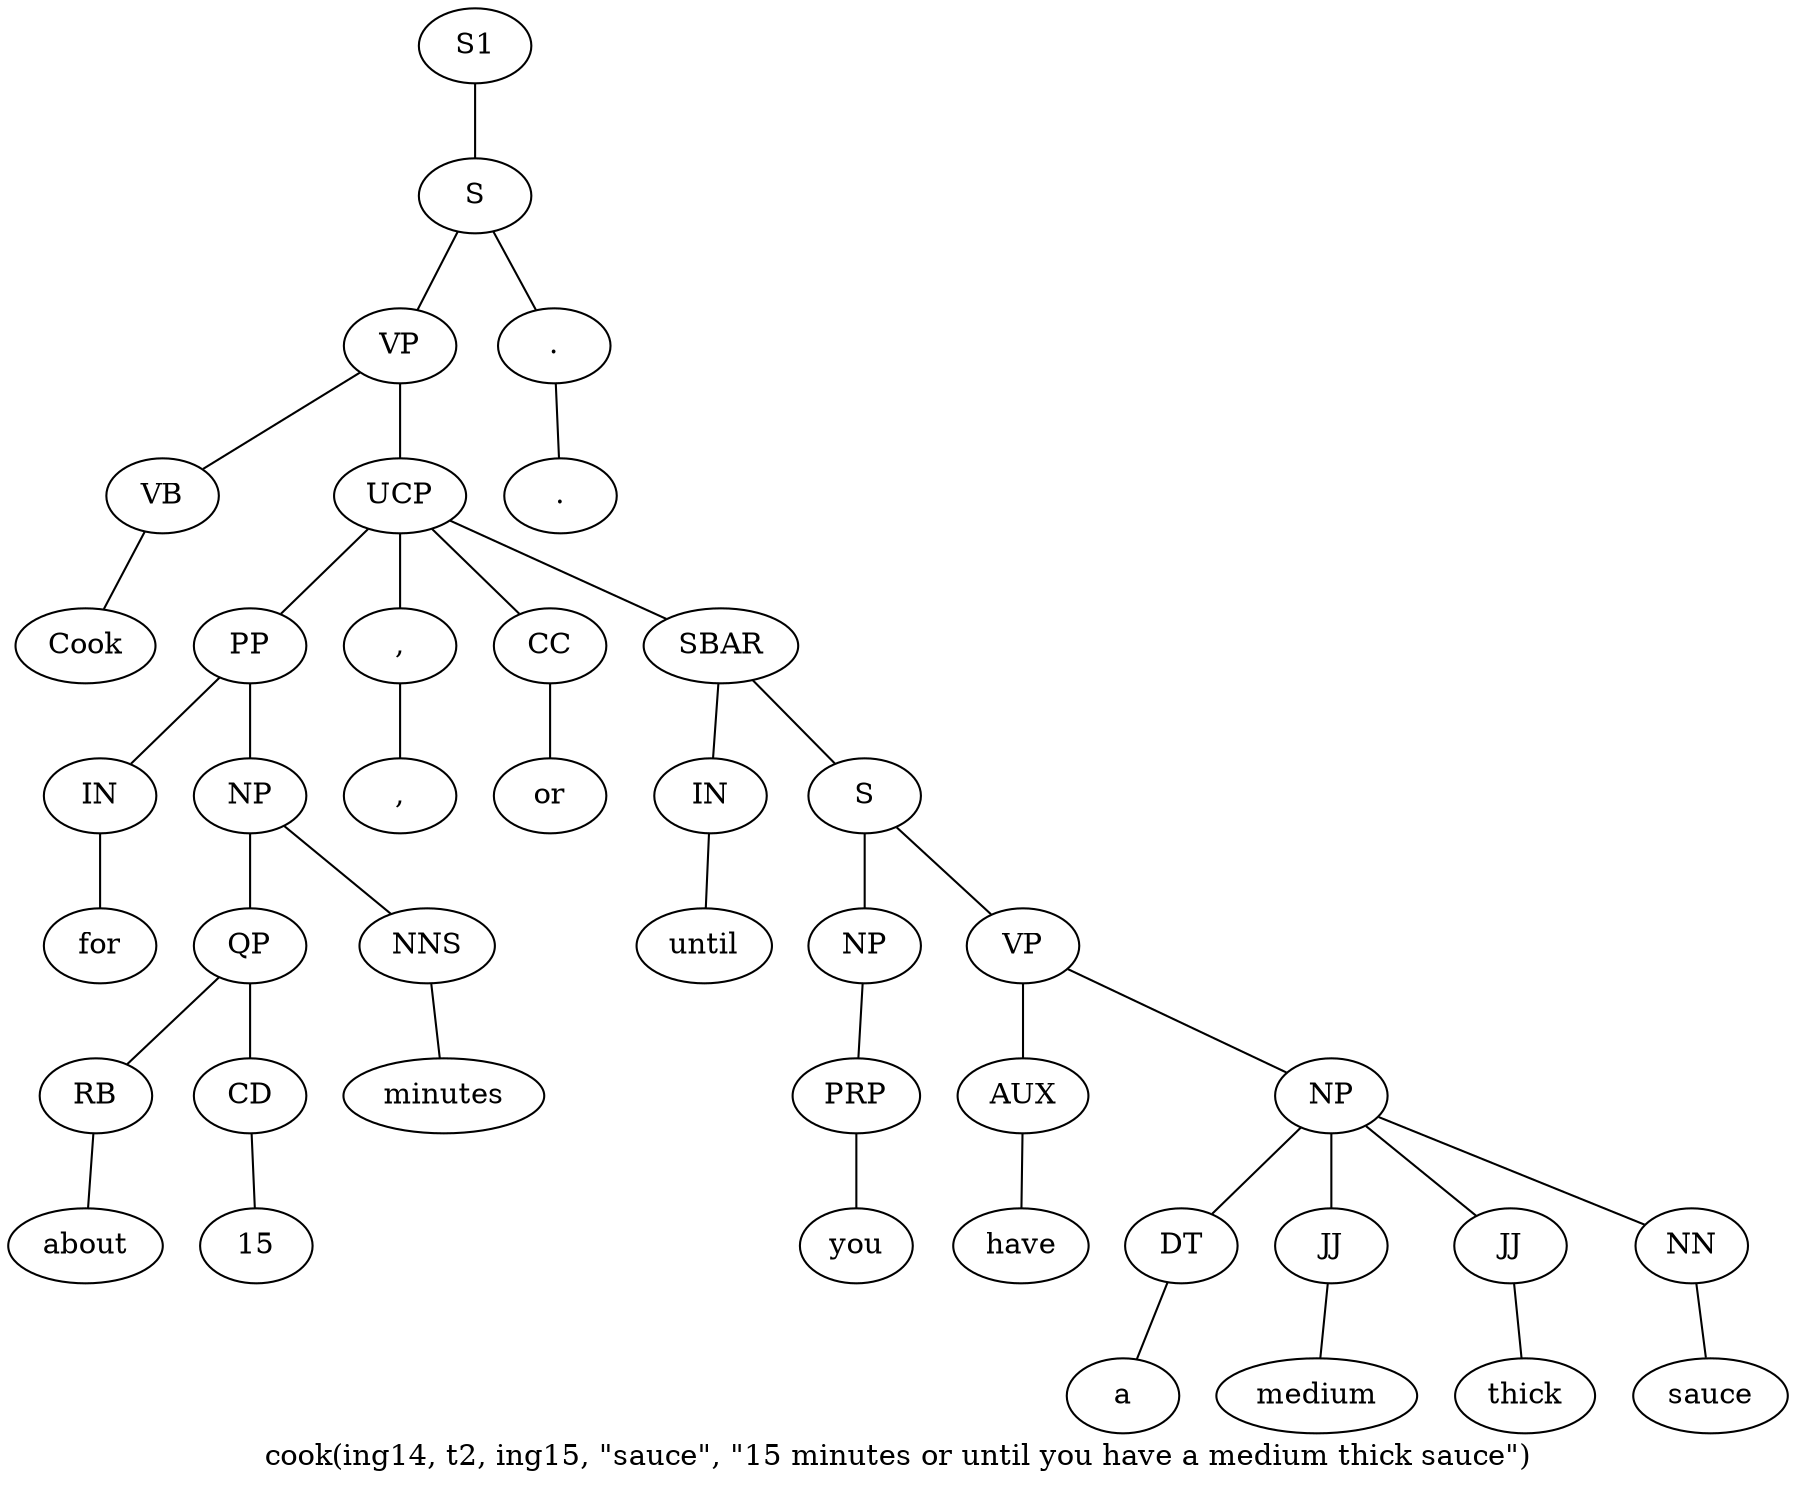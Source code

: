 graph SyntaxGraph {
	label = "cook(ing14, t2, ing15, \"sauce\", \"15 minutes or until you have a medium thick sauce\")";
	Node0 [label="S1"];
	Node1 [label="S"];
	Node2 [label="VP"];
	Node3 [label="VB"];
	Node4 [label="Cook"];
	Node5 [label="UCP"];
	Node6 [label="PP"];
	Node7 [label="IN"];
	Node8 [label="for"];
	Node9 [label="NP"];
	Node10 [label="QP"];
	Node11 [label="RB"];
	Node12 [label="about"];
	Node13 [label="CD"];
	Node14 [label="15"];
	Node15 [label="NNS"];
	Node16 [label="minutes"];
	Node17 [label=","];
	Node18 [label=","];
	Node19 [label="CC"];
	Node20 [label="or"];
	Node21 [label="SBAR"];
	Node22 [label="IN"];
	Node23 [label="until"];
	Node24 [label="S"];
	Node25 [label="NP"];
	Node26 [label="PRP"];
	Node27 [label="you"];
	Node28 [label="VP"];
	Node29 [label="AUX"];
	Node30 [label="have"];
	Node31 [label="NP"];
	Node32 [label="DT"];
	Node33 [label="a"];
	Node34 [label="JJ"];
	Node35 [label="medium"];
	Node36 [label="JJ"];
	Node37 [label="thick"];
	Node38 [label="NN"];
	Node39 [label="sauce"];
	Node40 [label="."];
	Node41 [label="."];

	Node0 -- Node1;
	Node1 -- Node2;
	Node1 -- Node40;
	Node2 -- Node3;
	Node2 -- Node5;
	Node3 -- Node4;
	Node5 -- Node6;
	Node5 -- Node17;
	Node5 -- Node19;
	Node5 -- Node21;
	Node6 -- Node7;
	Node6 -- Node9;
	Node7 -- Node8;
	Node9 -- Node10;
	Node9 -- Node15;
	Node10 -- Node11;
	Node10 -- Node13;
	Node11 -- Node12;
	Node13 -- Node14;
	Node15 -- Node16;
	Node17 -- Node18;
	Node19 -- Node20;
	Node21 -- Node22;
	Node21 -- Node24;
	Node22 -- Node23;
	Node24 -- Node25;
	Node24 -- Node28;
	Node25 -- Node26;
	Node26 -- Node27;
	Node28 -- Node29;
	Node28 -- Node31;
	Node29 -- Node30;
	Node31 -- Node32;
	Node31 -- Node34;
	Node31 -- Node36;
	Node31 -- Node38;
	Node32 -- Node33;
	Node34 -- Node35;
	Node36 -- Node37;
	Node38 -- Node39;
	Node40 -- Node41;
}